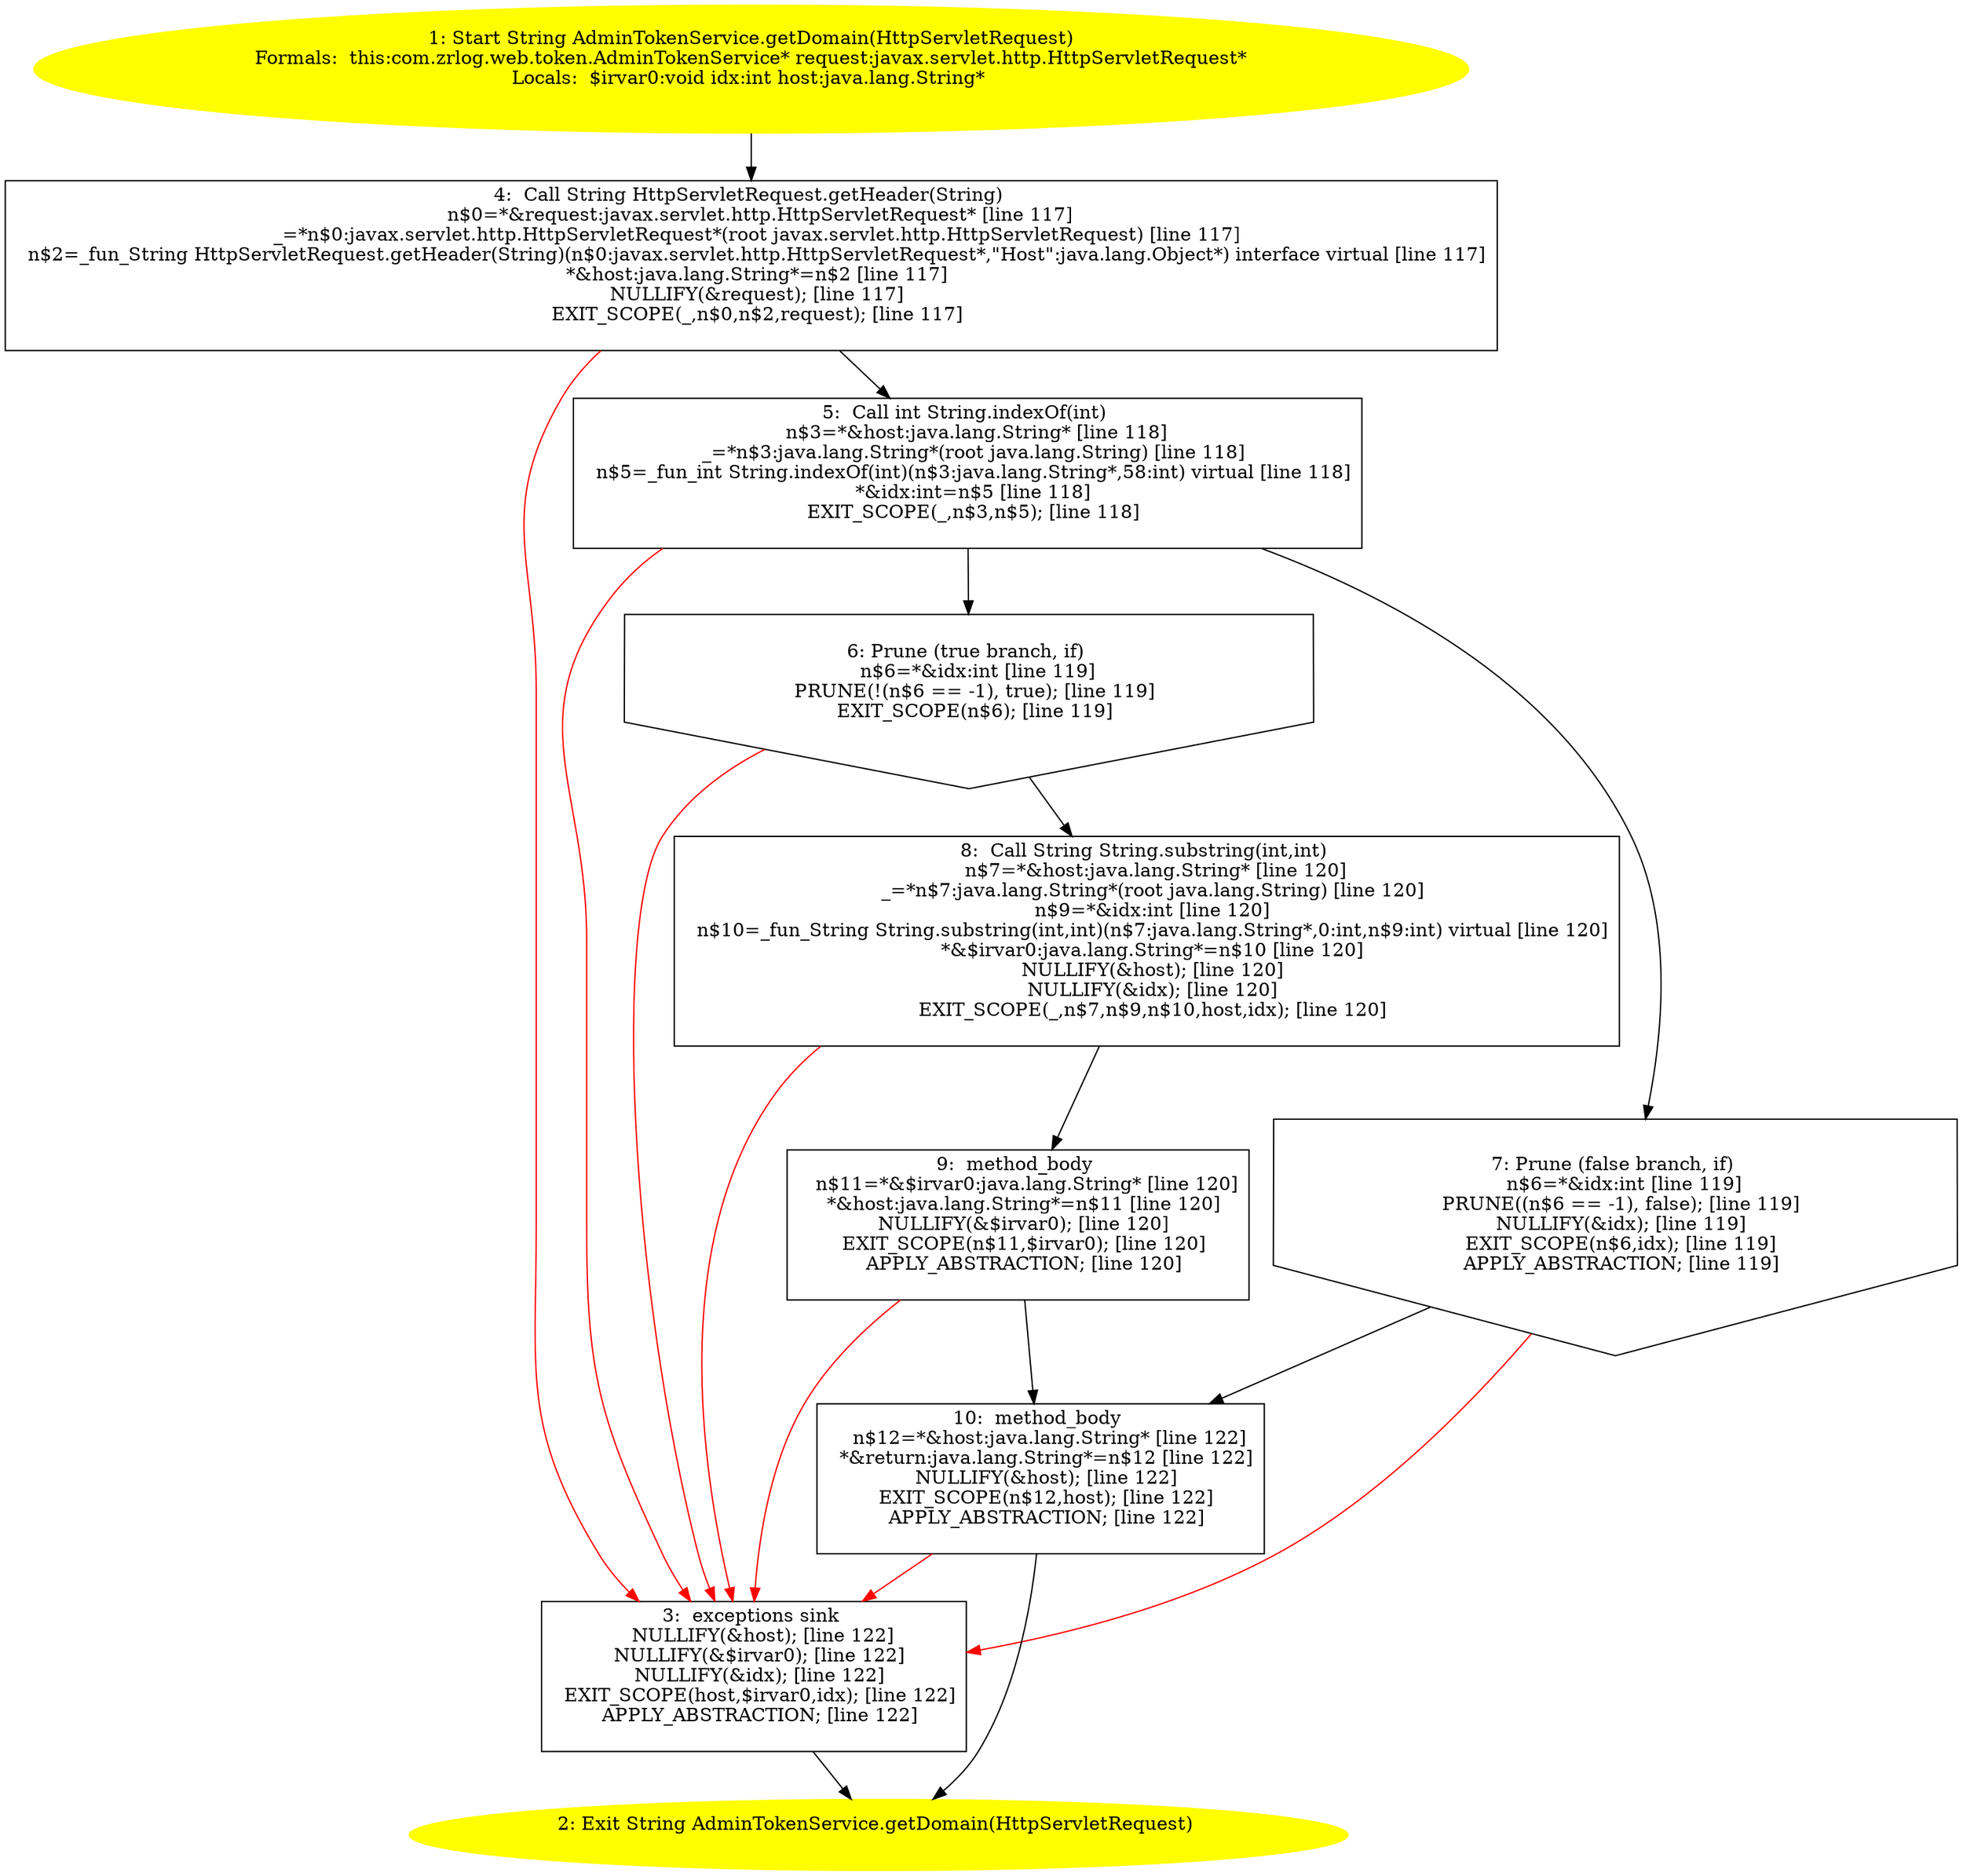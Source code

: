 /* @generated */
digraph cfg {
"com.zrlog.web.token.AdminTokenService.getDomain(javax.servlet.http.HttpServletRequest):java.lang.Str.650aaa9f6d3c2556fa9fae8463845296_1" [label="1: Start String AdminTokenService.getDomain(HttpServletRequest)\nFormals:  this:com.zrlog.web.token.AdminTokenService* request:javax.servlet.http.HttpServletRequest*\nLocals:  $irvar0:void idx:int host:java.lang.String* \n  " color=yellow style=filled]
	

	 "com.zrlog.web.token.AdminTokenService.getDomain(javax.servlet.http.HttpServletRequest):java.lang.Str.650aaa9f6d3c2556fa9fae8463845296_1" -> "com.zrlog.web.token.AdminTokenService.getDomain(javax.servlet.http.HttpServletRequest):java.lang.Str.650aaa9f6d3c2556fa9fae8463845296_4" ;
"com.zrlog.web.token.AdminTokenService.getDomain(javax.servlet.http.HttpServletRequest):java.lang.Str.650aaa9f6d3c2556fa9fae8463845296_2" [label="2: Exit String AdminTokenService.getDomain(HttpServletRequest) \n  " color=yellow style=filled]
	

"com.zrlog.web.token.AdminTokenService.getDomain(javax.servlet.http.HttpServletRequest):java.lang.Str.650aaa9f6d3c2556fa9fae8463845296_3" [label="3:  exceptions sink \n   NULLIFY(&host); [line 122]\n  NULLIFY(&$irvar0); [line 122]\n  NULLIFY(&idx); [line 122]\n  EXIT_SCOPE(host,$irvar0,idx); [line 122]\n  APPLY_ABSTRACTION; [line 122]\n " shape="box"]
	

	 "com.zrlog.web.token.AdminTokenService.getDomain(javax.servlet.http.HttpServletRequest):java.lang.Str.650aaa9f6d3c2556fa9fae8463845296_3" -> "com.zrlog.web.token.AdminTokenService.getDomain(javax.servlet.http.HttpServletRequest):java.lang.Str.650aaa9f6d3c2556fa9fae8463845296_2" ;
"com.zrlog.web.token.AdminTokenService.getDomain(javax.servlet.http.HttpServletRequest):java.lang.Str.650aaa9f6d3c2556fa9fae8463845296_4" [label="4:  Call String HttpServletRequest.getHeader(String) \n   n$0=*&request:javax.servlet.http.HttpServletRequest* [line 117]\n  _=*n$0:javax.servlet.http.HttpServletRequest*(root javax.servlet.http.HttpServletRequest) [line 117]\n  n$2=_fun_String HttpServletRequest.getHeader(String)(n$0:javax.servlet.http.HttpServletRequest*,\"Host\":java.lang.Object*) interface virtual [line 117]\n  *&host:java.lang.String*=n$2 [line 117]\n  NULLIFY(&request); [line 117]\n  EXIT_SCOPE(_,n$0,n$2,request); [line 117]\n " shape="box"]
	

	 "com.zrlog.web.token.AdminTokenService.getDomain(javax.servlet.http.HttpServletRequest):java.lang.Str.650aaa9f6d3c2556fa9fae8463845296_4" -> "com.zrlog.web.token.AdminTokenService.getDomain(javax.servlet.http.HttpServletRequest):java.lang.Str.650aaa9f6d3c2556fa9fae8463845296_5" ;
	 "com.zrlog.web.token.AdminTokenService.getDomain(javax.servlet.http.HttpServletRequest):java.lang.Str.650aaa9f6d3c2556fa9fae8463845296_4" -> "com.zrlog.web.token.AdminTokenService.getDomain(javax.servlet.http.HttpServletRequest):java.lang.Str.650aaa9f6d3c2556fa9fae8463845296_3" [color="red" ];
"com.zrlog.web.token.AdminTokenService.getDomain(javax.servlet.http.HttpServletRequest):java.lang.Str.650aaa9f6d3c2556fa9fae8463845296_5" [label="5:  Call int String.indexOf(int) \n   n$3=*&host:java.lang.String* [line 118]\n  _=*n$3:java.lang.String*(root java.lang.String) [line 118]\n  n$5=_fun_int String.indexOf(int)(n$3:java.lang.String*,58:int) virtual [line 118]\n  *&idx:int=n$5 [line 118]\n  EXIT_SCOPE(_,n$3,n$5); [line 118]\n " shape="box"]
	

	 "com.zrlog.web.token.AdminTokenService.getDomain(javax.servlet.http.HttpServletRequest):java.lang.Str.650aaa9f6d3c2556fa9fae8463845296_5" -> "com.zrlog.web.token.AdminTokenService.getDomain(javax.servlet.http.HttpServletRequest):java.lang.Str.650aaa9f6d3c2556fa9fae8463845296_6" ;
	 "com.zrlog.web.token.AdminTokenService.getDomain(javax.servlet.http.HttpServletRequest):java.lang.Str.650aaa9f6d3c2556fa9fae8463845296_5" -> "com.zrlog.web.token.AdminTokenService.getDomain(javax.servlet.http.HttpServletRequest):java.lang.Str.650aaa9f6d3c2556fa9fae8463845296_7" ;
	 "com.zrlog.web.token.AdminTokenService.getDomain(javax.servlet.http.HttpServletRequest):java.lang.Str.650aaa9f6d3c2556fa9fae8463845296_5" -> "com.zrlog.web.token.AdminTokenService.getDomain(javax.servlet.http.HttpServletRequest):java.lang.Str.650aaa9f6d3c2556fa9fae8463845296_3" [color="red" ];
"com.zrlog.web.token.AdminTokenService.getDomain(javax.servlet.http.HttpServletRequest):java.lang.Str.650aaa9f6d3c2556fa9fae8463845296_6" [label="6: Prune (true branch, if) \n   n$6=*&idx:int [line 119]\n  PRUNE(!(n$6 == -1), true); [line 119]\n  EXIT_SCOPE(n$6); [line 119]\n " shape="invhouse"]
	

	 "com.zrlog.web.token.AdminTokenService.getDomain(javax.servlet.http.HttpServletRequest):java.lang.Str.650aaa9f6d3c2556fa9fae8463845296_6" -> "com.zrlog.web.token.AdminTokenService.getDomain(javax.servlet.http.HttpServletRequest):java.lang.Str.650aaa9f6d3c2556fa9fae8463845296_8" ;
	 "com.zrlog.web.token.AdminTokenService.getDomain(javax.servlet.http.HttpServletRequest):java.lang.Str.650aaa9f6d3c2556fa9fae8463845296_6" -> "com.zrlog.web.token.AdminTokenService.getDomain(javax.servlet.http.HttpServletRequest):java.lang.Str.650aaa9f6d3c2556fa9fae8463845296_3" [color="red" ];
"com.zrlog.web.token.AdminTokenService.getDomain(javax.servlet.http.HttpServletRequest):java.lang.Str.650aaa9f6d3c2556fa9fae8463845296_7" [label="7: Prune (false branch, if) \n   n$6=*&idx:int [line 119]\n  PRUNE((n$6 == -1), false); [line 119]\n  NULLIFY(&idx); [line 119]\n  EXIT_SCOPE(n$6,idx); [line 119]\n  APPLY_ABSTRACTION; [line 119]\n " shape="invhouse"]
	

	 "com.zrlog.web.token.AdminTokenService.getDomain(javax.servlet.http.HttpServletRequest):java.lang.Str.650aaa9f6d3c2556fa9fae8463845296_7" -> "com.zrlog.web.token.AdminTokenService.getDomain(javax.servlet.http.HttpServletRequest):java.lang.Str.650aaa9f6d3c2556fa9fae8463845296_10" ;
	 "com.zrlog.web.token.AdminTokenService.getDomain(javax.servlet.http.HttpServletRequest):java.lang.Str.650aaa9f6d3c2556fa9fae8463845296_7" -> "com.zrlog.web.token.AdminTokenService.getDomain(javax.servlet.http.HttpServletRequest):java.lang.Str.650aaa9f6d3c2556fa9fae8463845296_3" [color="red" ];
"com.zrlog.web.token.AdminTokenService.getDomain(javax.servlet.http.HttpServletRequest):java.lang.Str.650aaa9f6d3c2556fa9fae8463845296_8" [label="8:  Call String String.substring(int,int) \n   n$7=*&host:java.lang.String* [line 120]\n  _=*n$7:java.lang.String*(root java.lang.String) [line 120]\n  n$9=*&idx:int [line 120]\n  n$10=_fun_String String.substring(int,int)(n$7:java.lang.String*,0:int,n$9:int) virtual [line 120]\n  *&$irvar0:java.lang.String*=n$10 [line 120]\n  NULLIFY(&host); [line 120]\n  NULLIFY(&idx); [line 120]\n  EXIT_SCOPE(_,n$7,n$9,n$10,host,idx); [line 120]\n " shape="box"]
	

	 "com.zrlog.web.token.AdminTokenService.getDomain(javax.servlet.http.HttpServletRequest):java.lang.Str.650aaa9f6d3c2556fa9fae8463845296_8" -> "com.zrlog.web.token.AdminTokenService.getDomain(javax.servlet.http.HttpServletRequest):java.lang.Str.650aaa9f6d3c2556fa9fae8463845296_9" ;
	 "com.zrlog.web.token.AdminTokenService.getDomain(javax.servlet.http.HttpServletRequest):java.lang.Str.650aaa9f6d3c2556fa9fae8463845296_8" -> "com.zrlog.web.token.AdminTokenService.getDomain(javax.servlet.http.HttpServletRequest):java.lang.Str.650aaa9f6d3c2556fa9fae8463845296_3" [color="red" ];
"com.zrlog.web.token.AdminTokenService.getDomain(javax.servlet.http.HttpServletRequest):java.lang.Str.650aaa9f6d3c2556fa9fae8463845296_9" [label="9:  method_body \n   n$11=*&$irvar0:java.lang.String* [line 120]\n  *&host:java.lang.String*=n$11 [line 120]\n  NULLIFY(&$irvar0); [line 120]\n  EXIT_SCOPE(n$11,$irvar0); [line 120]\n  APPLY_ABSTRACTION; [line 120]\n " shape="box"]
	

	 "com.zrlog.web.token.AdminTokenService.getDomain(javax.servlet.http.HttpServletRequest):java.lang.Str.650aaa9f6d3c2556fa9fae8463845296_9" -> "com.zrlog.web.token.AdminTokenService.getDomain(javax.servlet.http.HttpServletRequest):java.lang.Str.650aaa9f6d3c2556fa9fae8463845296_10" ;
	 "com.zrlog.web.token.AdminTokenService.getDomain(javax.servlet.http.HttpServletRequest):java.lang.Str.650aaa9f6d3c2556fa9fae8463845296_9" -> "com.zrlog.web.token.AdminTokenService.getDomain(javax.servlet.http.HttpServletRequest):java.lang.Str.650aaa9f6d3c2556fa9fae8463845296_3" [color="red" ];
"com.zrlog.web.token.AdminTokenService.getDomain(javax.servlet.http.HttpServletRequest):java.lang.Str.650aaa9f6d3c2556fa9fae8463845296_10" [label="10:  method_body \n   n$12=*&host:java.lang.String* [line 122]\n  *&return:java.lang.String*=n$12 [line 122]\n  NULLIFY(&host); [line 122]\n  EXIT_SCOPE(n$12,host); [line 122]\n  APPLY_ABSTRACTION; [line 122]\n " shape="box"]
	

	 "com.zrlog.web.token.AdminTokenService.getDomain(javax.servlet.http.HttpServletRequest):java.lang.Str.650aaa9f6d3c2556fa9fae8463845296_10" -> "com.zrlog.web.token.AdminTokenService.getDomain(javax.servlet.http.HttpServletRequest):java.lang.Str.650aaa9f6d3c2556fa9fae8463845296_2" ;
	 "com.zrlog.web.token.AdminTokenService.getDomain(javax.servlet.http.HttpServletRequest):java.lang.Str.650aaa9f6d3c2556fa9fae8463845296_10" -> "com.zrlog.web.token.AdminTokenService.getDomain(javax.servlet.http.HttpServletRequest):java.lang.Str.650aaa9f6d3c2556fa9fae8463845296_3" [color="red" ];
}
